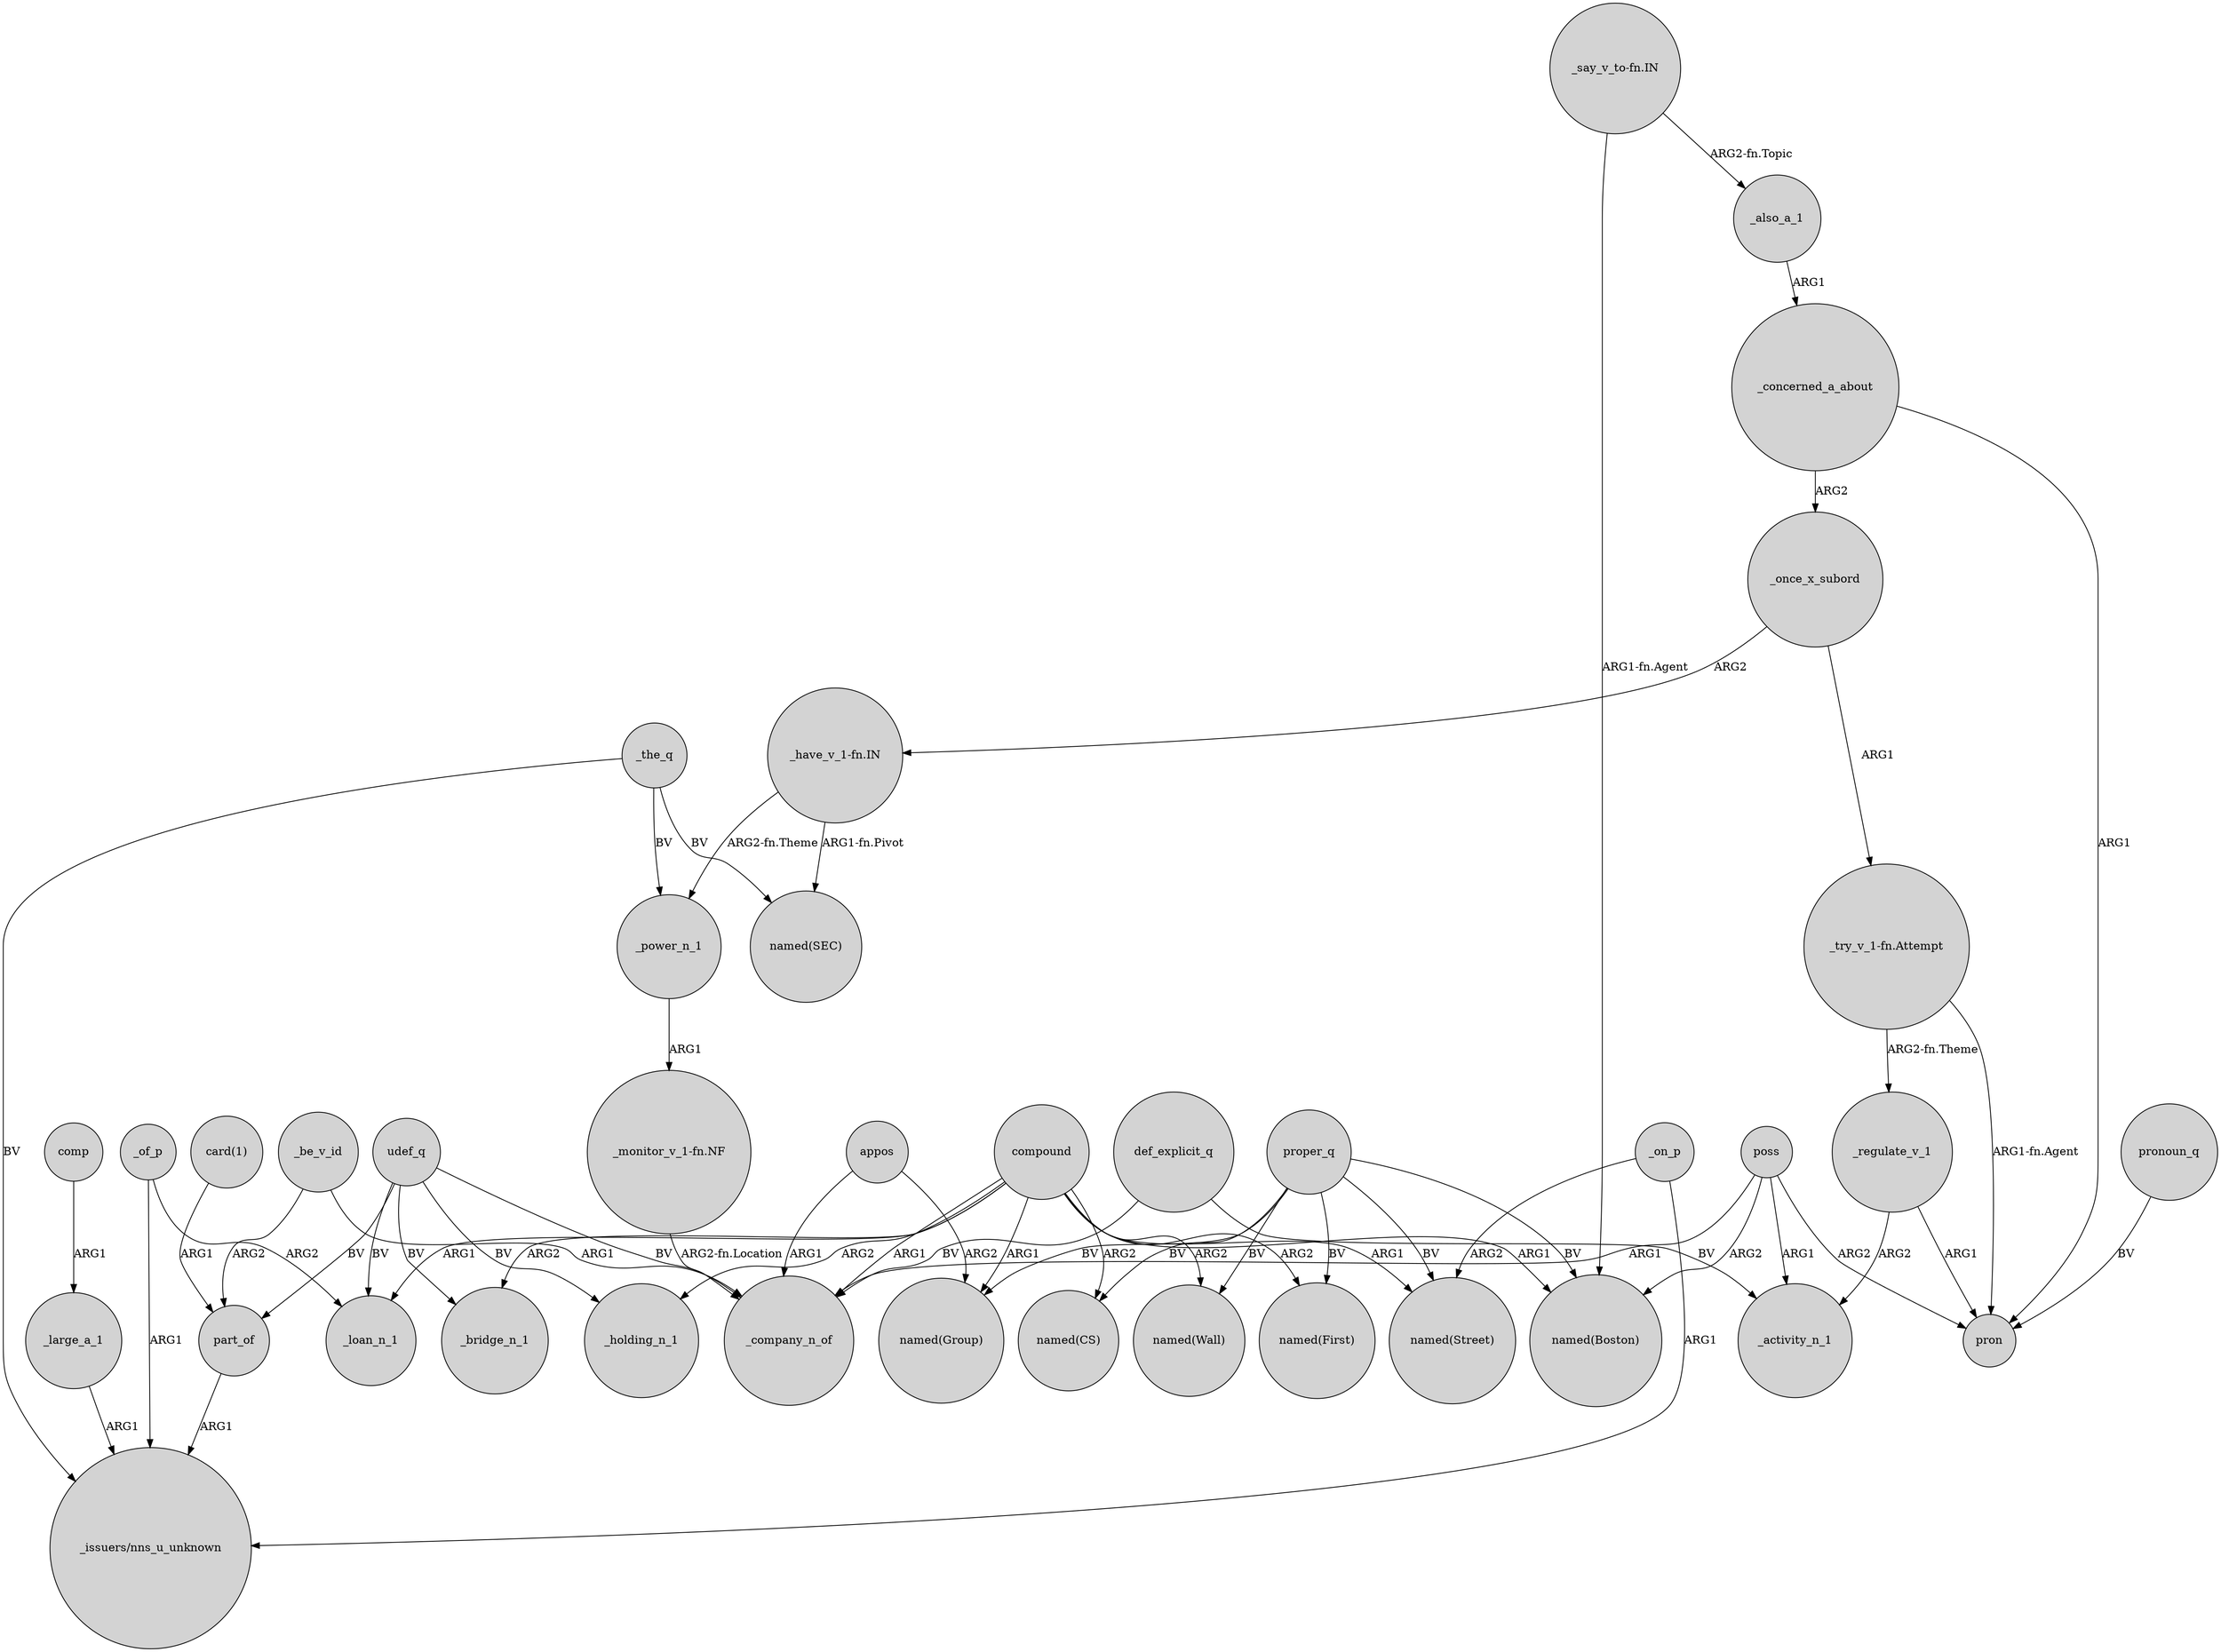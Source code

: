digraph {
	node [shape=circle style=filled]
	_the_q -> _power_n_1 [label=BV]
	proper_q -> "named(Boston)" [label=BV]
	udef_q -> part_of [label=BV]
	"_say_v_to-fn.IN" -> "named(Boston)" [label="ARG1-fn.Agent"]
	"_say_v_to-fn.IN" -> _also_a_1 [label="ARG2-fn.Topic"]
	"_have_v_1-fn.IN" -> "named(SEC)" [label="ARG1-fn.Pivot"]
	_large_a_1 -> "_issuers/nns_u_unknown" [label=ARG1]
	poss -> pron [label=ARG2]
	compound -> "named(Street)" [label=ARG1]
	proper_q -> "named(Wall)" [label=BV]
	comp -> _large_a_1 [label=ARG1]
	_regulate_v_1 -> _activity_n_1 [label=ARG2]
	def_explicit_q -> _activity_n_1 [label=BV]
	proper_q -> "named(First)" [label=BV]
	compound -> "named(First)" [label=ARG2]
	compound -> _holding_n_1 [label=ARG2]
	part_of -> "_issuers/nns_u_unknown" [label=ARG1]
	_concerned_a_about -> pron [label=ARG1]
	compound -> _bridge_n_1 [label=ARG2]
	compound -> "named(Boston)" [label=ARG1]
	_once_x_subord -> "_have_v_1-fn.IN" [label=ARG2]
	compound -> "named(Group)" [label=ARG1]
	"_have_v_1-fn.IN" -> _power_n_1 [label="ARG2-fn.Theme"]
	proper_q -> "named(Street)" [label=BV]
	def_explicit_q -> _company_n_of [label=BV]
	compound -> _company_n_of [label=ARG1]
	proper_q -> "named(CS)" [label=BV]
	pronoun_q -> pron [label=BV]
	_also_a_1 -> _concerned_a_about [label=ARG1]
	compound -> "named(Wall)" [label=ARG2]
	_of_p -> _loan_n_1 [label=ARG2]
	poss -> _activity_n_1 [label=ARG1]
	_concerned_a_about -> _once_x_subord [label=ARG2]
	appos -> "named(Group)" [label=ARG2]
	_on_p -> "named(Street)" [label=ARG2]
	compound -> _loan_n_1 [label=ARG1]
	_regulate_v_1 -> pron [label=ARG1]
	_power_n_1 -> "_monitor_v_1-fn.NF" [label=ARG1]
	_of_p -> "_issuers/nns_u_unknown" [label=ARG1]
	"_monitor_v_1-fn.NF" -> _company_n_of [label="ARG2-fn.Location"]
	"card(1)" -> part_of [label=ARG1]
	_once_x_subord -> "_try_v_1-fn.Attempt" [label=ARG1]
	appos -> _company_n_of [label=ARG1]
	poss -> "named(Boston)" [label=ARG2]
	"_try_v_1-fn.Attempt" -> pron [label="ARG1-fn.Agent"]
	poss -> _company_n_of [label=ARG1]
	proper_q -> "named(Group)" [label=BV]
	_be_v_id -> _company_n_of [label=ARG1]
	udef_q -> _holding_n_1 [label=BV]
	udef_q -> _company_n_of [label=BV]
	_be_v_id -> part_of [label=ARG2]
	"_try_v_1-fn.Attempt" -> _regulate_v_1 [label="ARG2-fn.Theme"]
	_the_q -> "_issuers/nns_u_unknown" [label=BV]
	_the_q -> "named(SEC)" [label=BV]
	udef_q -> _loan_n_1 [label=BV]
	_on_p -> "_issuers/nns_u_unknown" [label=ARG1]
	compound -> "named(CS)" [label=ARG2]
	udef_q -> _bridge_n_1 [label=BV]
}
